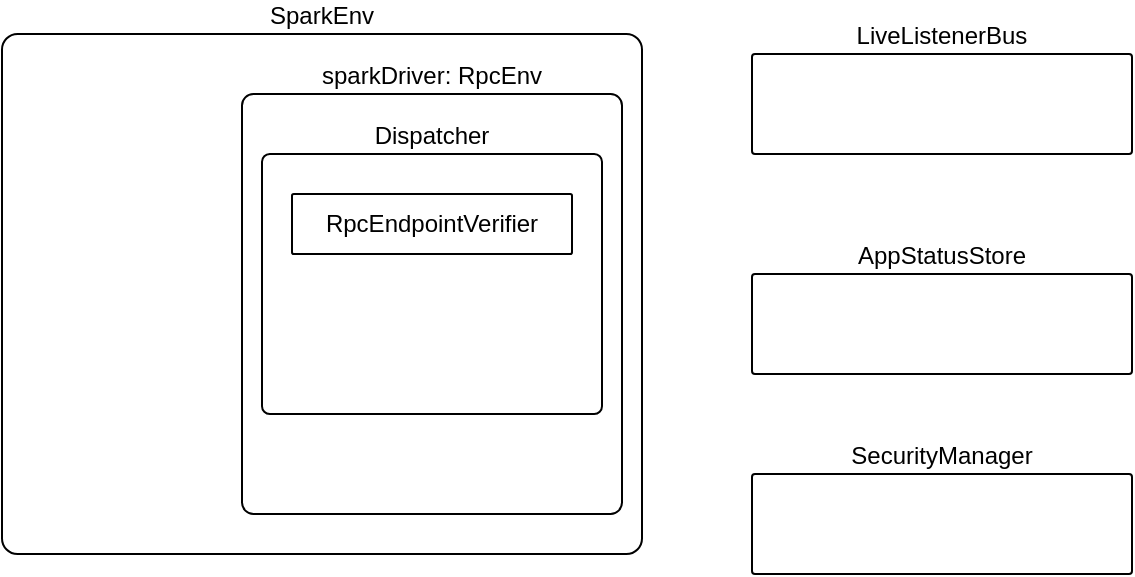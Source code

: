 <mxfile version="13.6.2" type="github">
  <diagram name="Page-1" id="e7e014a7-5840-1c2e-5031-d8a46d1fe8dd">
    <mxGraphModel dx="946" dy="542" grid="1" gridSize="10" guides="1" tooltips="1" connect="1" arrows="1" fold="1" page="1" pageScale="1" pageWidth="1169" pageHeight="826" background="#ffffff" math="0" shadow="0">
      <root>
        <mxCell id="0" />
        <mxCell id="1" parent="0" />
        <mxCell id="alYm1xxPZwHSLxNLYQ0k-3" value="SparkEnv" style="rounded=1;whiteSpace=wrap;html=1;arcSize=3;labelPosition=center;verticalLabelPosition=top;align=center;verticalAlign=bottom;" vertex="1" parent="1">
          <mxGeometry x="20" y="30" width="320" height="260" as="geometry" />
        </mxCell>
        <mxCell id="alYm1xxPZwHSLxNLYQ0k-5" value="sparkDriver: RpcEnv" style="rounded=1;whiteSpace=wrap;html=1;arcSize=3;labelPosition=center;verticalLabelPosition=top;align=center;verticalAlign=bottom;" vertex="1" parent="1">
          <mxGeometry x="140" y="60" width="190" height="210" as="geometry" />
        </mxCell>
        <mxCell id="alYm1xxPZwHSLxNLYQ0k-6" value="LiveListenerBus" style="rounded=1;whiteSpace=wrap;html=1;arcSize=3;labelPosition=center;verticalLabelPosition=top;align=center;verticalAlign=bottom;" vertex="1" parent="1">
          <mxGeometry x="395" y="40" width="190" height="50" as="geometry" />
        </mxCell>
        <mxCell id="alYm1xxPZwHSLxNLYQ0k-7" value="AppStatusStore" style="rounded=1;whiteSpace=wrap;html=1;arcSize=3;labelPosition=center;verticalLabelPosition=top;align=center;verticalAlign=bottom;" vertex="1" parent="1">
          <mxGeometry x="395" y="150" width="190" height="50" as="geometry" />
        </mxCell>
        <mxCell id="alYm1xxPZwHSLxNLYQ0k-8" value="SecurityManager" style="rounded=1;whiteSpace=wrap;html=1;arcSize=3;labelPosition=center;verticalLabelPosition=top;align=center;verticalAlign=bottom;" vertex="1" parent="1">
          <mxGeometry x="395" y="250" width="190" height="50" as="geometry" />
        </mxCell>
        <mxCell id="alYm1xxPZwHSLxNLYQ0k-9" value="Dispatcher" style="rounded=1;whiteSpace=wrap;html=1;arcSize=3;labelPosition=center;verticalLabelPosition=top;align=center;verticalAlign=bottom;" vertex="1" parent="1">
          <mxGeometry x="150" y="90" width="170" height="130" as="geometry" />
        </mxCell>
        <mxCell id="alYm1xxPZwHSLxNLYQ0k-10" value="RpcEndpointVerifier" style="rounded=1;whiteSpace=wrap;html=1;arcSize=3;labelPosition=center;verticalLabelPosition=middle;align=center;verticalAlign=middle;" vertex="1" parent="1">
          <mxGeometry x="165" y="110" width="140" height="30" as="geometry" />
        </mxCell>
      </root>
    </mxGraphModel>
  </diagram>
</mxfile>
